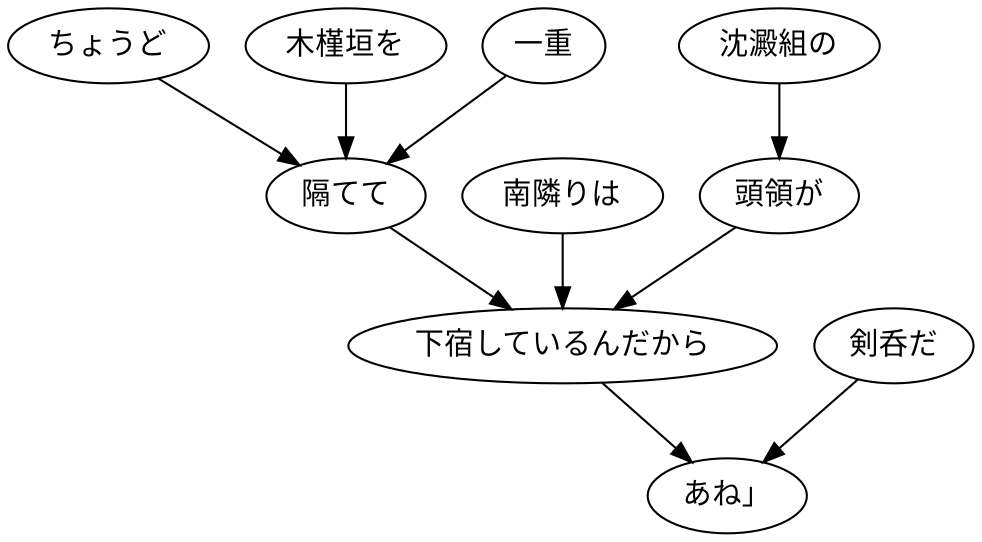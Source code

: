 digraph graph8203 {
	node0 [label="ちょうど"];
	node1 [label="木槿垣を"];
	node2 [label="一重"];
	node3 [label="隔てて"];
	node4 [label="南隣りは"];
	node5 [label="沈澱組の"];
	node6 [label="頭領が"];
	node7 [label="下宿しているんだから"];
	node8 [label="剣呑だ"];
	node9 [label="あね」"];
	node0 -> node3;
	node1 -> node3;
	node2 -> node3;
	node3 -> node7;
	node4 -> node7;
	node5 -> node6;
	node6 -> node7;
	node7 -> node9;
	node8 -> node9;
}
